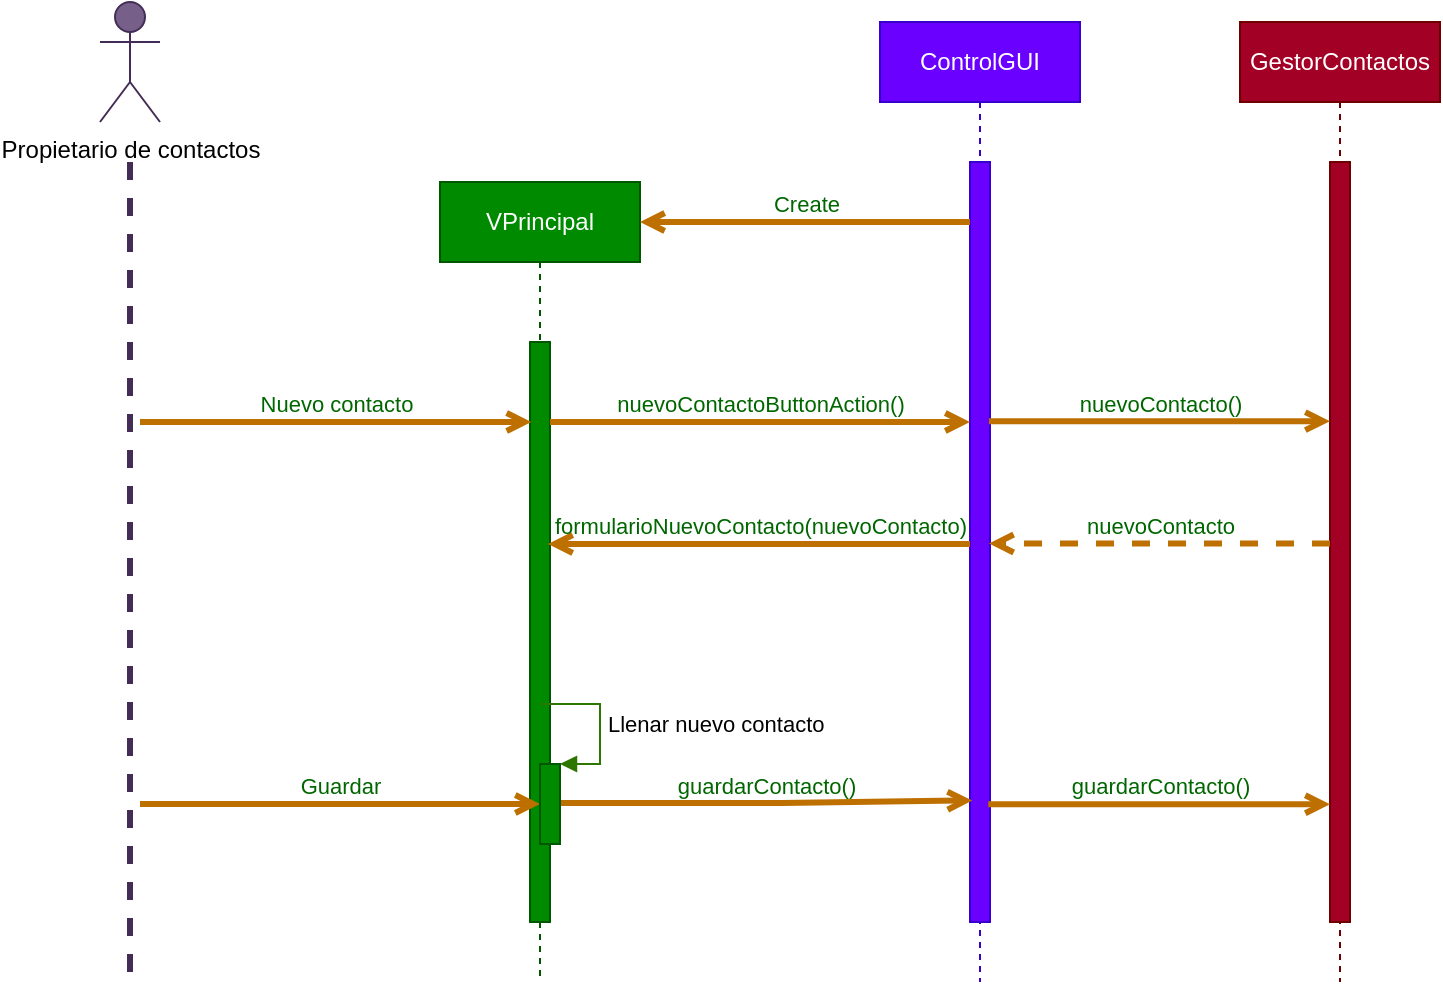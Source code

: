<mxfile>
    <diagram id="LKaKQfK8-kJvVLxzSaqW" name="Página-1">
        <mxGraphModel dx="643" dy="369" grid="1" gridSize="10" guides="1" tooltips="1" connect="1" arrows="1" fold="1" page="1" pageScale="1" pageWidth="1600" pageHeight="1200" background="#ffffff" math="0" shadow="0">
            <root>
                <mxCell id="0"/>
                <mxCell id="1" parent="0"/>
                <mxCell id="300" value="Propietario de contactos" style="shape=umlActor;verticalLabelPosition=bottom;verticalAlign=top;html=1;fillColor=#76608a;strokeColor=#432D57;fontColor=#000000;" parent="1" vertex="1">
                    <mxGeometry x="210" y="90" width="30" height="60" as="geometry"/>
                </mxCell>
                <mxCell id="301" value="" style="endArrow=none;startArrow=none;endFill=0;startFill=0;endSize=8;html=1;verticalAlign=bottom;labelBackgroundColor=none;strokeWidth=3;fillColor=#76608a;strokeColor=#432D57;dashed=1;" parent="1" edge="1">
                    <mxGeometry width="160" relative="1" as="geometry">
                        <mxPoint x="225" y="170" as="sourcePoint"/>
                        <mxPoint x="225" y="580" as="targetPoint"/>
                    </mxGeometry>
                </mxCell>
                <mxCell id="302" value="VPrincipal" style="shape=umlLifeline;perimeter=lifelinePerimeter;whiteSpace=wrap;html=1;container=1;collapsible=0;recursiveResize=0;outlineConnect=0;fillColor=#008a00;strokeColor=#005700;fontColor=#ffffff;" parent="1" vertex="1">
                    <mxGeometry x="380" y="180" width="100" height="400" as="geometry"/>
                </mxCell>
                <mxCell id="303" value="" style="html=1;points=[];perimeter=orthogonalPerimeter;fillColor=#008a00;strokeColor=#005700;fontColor=#ffffff;" parent="302" vertex="1">
                    <mxGeometry x="45" y="80" width="10" height="290" as="geometry"/>
                </mxCell>
                <mxCell id="304" value="ControlGUI" style="shape=umlLifeline;perimeter=lifelinePerimeter;whiteSpace=wrap;html=1;container=1;collapsible=0;recursiveResize=0;outlineConnect=0;strokeColor=#3700CC;fillColor=#6a00ff;fontColor=#ffffff;" parent="1" vertex="1">
                    <mxGeometry x="600" y="100" width="100" height="480" as="geometry"/>
                </mxCell>
                <mxCell id="306" value="" style="html=1;points=[];perimeter=orthogonalPerimeter;fillColor=#6a00ff;strokeColor=#3700CC;fontColor=#ffffff;" parent="304" vertex="1">
                    <mxGeometry x="45" y="70" width="10" height="380" as="geometry"/>
                </mxCell>
                <mxCell id="307" value="GestorContactos" style="shape=umlLifeline;perimeter=lifelinePerimeter;whiteSpace=wrap;html=1;container=1;collapsible=0;recursiveResize=0;outlineConnect=0;fillColor=#a20025;strokeColor=#6F0000;fontColor=#ffffff;" parent="1" vertex="1">
                    <mxGeometry x="780" y="100" width="100" height="480" as="geometry"/>
                </mxCell>
                <mxCell id="308" value="" style="html=1;points=[];perimeter=orthogonalPerimeter;fillColor=#a20025;strokeColor=#6F0000;fontColor=#ffffff;" parent="307" vertex="1">
                    <mxGeometry x="45" y="70" width="10" height="380" as="geometry"/>
                </mxCell>
                <mxCell id="309" value="Nuevo contacto" style="html=1;verticalAlign=bottom;labelBackgroundColor=none;endArrow=open;endFill=0;fontColor=#006600;strokeWidth=3;fillColor=#f0a30a;strokeColor=#BD7000;entryX=0.067;entryY=0.138;entryDx=0;entryDy=0;entryPerimeter=0;" parent="1" target="303" edge="1">
                    <mxGeometry width="160" relative="1" as="geometry">
                        <mxPoint x="230" y="300" as="sourcePoint"/>
                        <mxPoint x="400" y="300" as="targetPoint"/>
                    </mxGeometry>
                </mxCell>
                <mxCell id="310" value="guardarContacto()" style="html=1;verticalAlign=bottom;labelBackgroundColor=none;endArrow=open;endFill=0;fontColor=#006600;strokeWidth=3;fillColor=#f0a30a;strokeColor=#BD7000;entryX=0.114;entryY=0.84;entryDx=0;entryDy=0;entryPerimeter=0;" parent="1" target="306" edge="1">
                    <mxGeometry width="160" relative="1" as="geometry">
                        <mxPoint x="440" y="490.5" as="sourcePoint"/>
                        <mxPoint x="740" y="490.5" as="targetPoint"/>
                        <Array as="points">
                            <mxPoint x="550" y="490.5"/>
                        </Array>
                    </mxGeometry>
                </mxCell>
                <mxCell id="311" value="Create" style="html=1;verticalAlign=bottom;labelBackgroundColor=none;endArrow=open;endFill=0;fontColor=#006600;strokeWidth=3;fillColor=#f0a30a;strokeColor=#BD7000;" parent="1" source="306" edge="1">
                    <mxGeometry width="160" relative="1" as="geometry">
                        <mxPoint x="820" y="200" as="sourcePoint"/>
                        <mxPoint x="480" y="200" as="targetPoint"/>
                    </mxGeometry>
                </mxCell>
                <mxCell id="312" value="formularioNuevoContacto(nuevoContacto)" style="html=1;verticalAlign=bottom;labelBackgroundColor=none;endArrow=open;endFill=0;fontColor=#006600;strokeWidth=3;fillColor=#f0a30a;strokeColor=#BD7000;" parent="1" source="306" edge="1">
                    <mxGeometry width="160" relative="1" as="geometry">
                        <mxPoint x="770" y="361" as="sourcePoint"/>
                        <mxPoint x="434" y="361" as="targetPoint"/>
                        <Array as="points">
                            <mxPoint x="570" y="361"/>
                        </Array>
                    </mxGeometry>
                </mxCell>
                <mxCell id="313" value="nuevoContacto()" style="html=1;verticalAlign=bottom;labelBackgroundColor=none;endArrow=open;endFill=0;fontColor=#006600;strokeWidth=3;fillColor=#f0a30a;strokeColor=#BD7000;exitX=0.95;exitY=0.341;exitDx=0;exitDy=0;exitPerimeter=0;" parent="1" source="306" target="308" edge="1">
                    <mxGeometry width="160" relative="1" as="geometry">
                        <mxPoint x="850" y="300.0" as="sourcePoint"/>
                        <mxPoint x="1170" y="300" as="targetPoint"/>
                    </mxGeometry>
                </mxCell>
                <mxCell id="314" value="Guardar" style="html=1;verticalAlign=bottom;labelBackgroundColor=none;endArrow=open;endFill=0;fontColor=#006600;strokeWidth=3;fillColor=#f0a30a;strokeColor=#BD7000;" parent="1" target="318" edge="1">
                    <mxGeometry width="160" relative="1" as="geometry">
                        <mxPoint x="230" y="491" as="sourcePoint"/>
                        <mxPoint x="430" y="491" as="targetPoint"/>
                    </mxGeometry>
                </mxCell>
                <mxCell id="315" value="nuevoContactoButtonAction()" style="html=1;verticalAlign=bottom;labelBackgroundColor=none;endArrow=open;endFill=0;fontColor=#006600;strokeWidth=3;fillColor=#f0a30a;strokeColor=#BD7000;" parent="1" source="303" target="306" edge="1">
                    <mxGeometry width="160" relative="1" as="geometry">
                        <mxPoint x="450" y="300.0" as="sourcePoint"/>
                        <mxPoint x="750" y="300.0" as="targetPoint"/>
                        <Array as="points">
                            <mxPoint x="560" y="300"/>
                        </Array>
                    </mxGeometry>
                </mxCell>
                <mxCell id="316" value="guardarContacto()" style="html=1;verticalAlign=bottom;labelBackgroundColor=none;endArrow=open;endFill=0;fontColor=#006600;strokeWidth=3;fillColor=#f0a30a;strokeColor=#BD7000;exitX=0.914;exitY=0.845;exitDx=0;exitDy=0;exitPerimeter=0;" parent="1" source="306" target="308" edge="1">
                    <mxGeometry width="160" relative="1" as="geometry">
                        <mxPoint x="860" y="491" as="sourcePoint"/>
                        <mxPoint x="1160" y="491" as="targetPoint"/>
                    </mxGeometry>
                </mxCell>
                <mxCell id="317" value="nuevoContacto" style="html=1;verticalAlign=bottom;labelBackgroundColor=none;endArrow=open;endFill=0;fontColor=#006600;strokeWidth=3;fillColor=#f0a30a;strokeColor=#BD7000;dashed=1;entryX=0.948;entryY=0.502;entryDx=0;entryDy=0;entryPerimeter=0;" parent="1" source="308" target="306" edge="1">
                    <mxGeometry width="160" relative="1" as="geometry">
                        <mxPoint x="860" y="361" as="sourcePoint"/>
                        <mxPoint x="860" y="361" as="targetPoint"/>
                    </mxGeometry>
                </mxCell>
                <mxCell id="318" value="" style="html=1;points=[];perimeter=orthogonalPerimeter;fillColor=#008a00;strokeColor=#005700;shadow=0;fontColor=#ffffff;labelBackgroundColor=#ffffff;" parent="1" vertex="1">
                    <mxGeometry x="430" y="471" width="10" height="40" as="geometry"/>
                </mxCell>
                <mxCell id="319" value="Llenar nuevo contacto" style="edgeStyle=orthogonalEdgeStyle;html=1;align=left;spacingLeft=2;endArrow=block;rounded=0;entryX=1;entryY=0;fillColor=#60a917;strokeColor=#2D7600;shadow=0;fontColor=#000000;labelBackgroundColor=#ffffff;" parent="1" target="318" edge="1">
                    <mxGeometry relative="1" as="geometry">
                        <mxPoint x="430" y="441" as="sourcePoint"/>
                        <Array as="points">
                            <mxPoint x="460" y="441"/>
                            <mxPoint x="460" y="471"/>
                        </Array>
                    </mxGeometry>
                </mxCell>
            </root>
        </mxGraphModel>
    </diagram>
</mxfile>